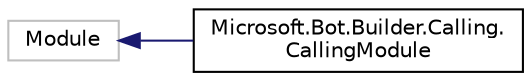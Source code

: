 digraph "Graphical Class Hierarchy"
{
  edge [fontname="Helvetica",fontsize="10",labelfontname="Helvetica",labelfontsize="10"];
  node [fontname="Helvetica",fontsize="10",shape=record];
  rankdir="LR";
  Node1 [label="Module",height=0.2,width=0.4,color="grey75", fillcolor="white", style="filled"];
  Node1 -> Node2 [dir="back",color="midnightblue",fontsize="10",style="solid",fontname="Helvetica"];
  Node2 [label="Microsoft.Bot.Builder.Calling.\lCallingModule",height=0.2,width=0.4,color="black", fillcolor="white", style="filled",URL="$d0/d23/class_microsoft_1_1_bot_1_1_builder_1_1_calling_1_1_calling_module.html",tooltip="Autofac module for Calling components. "];
}
